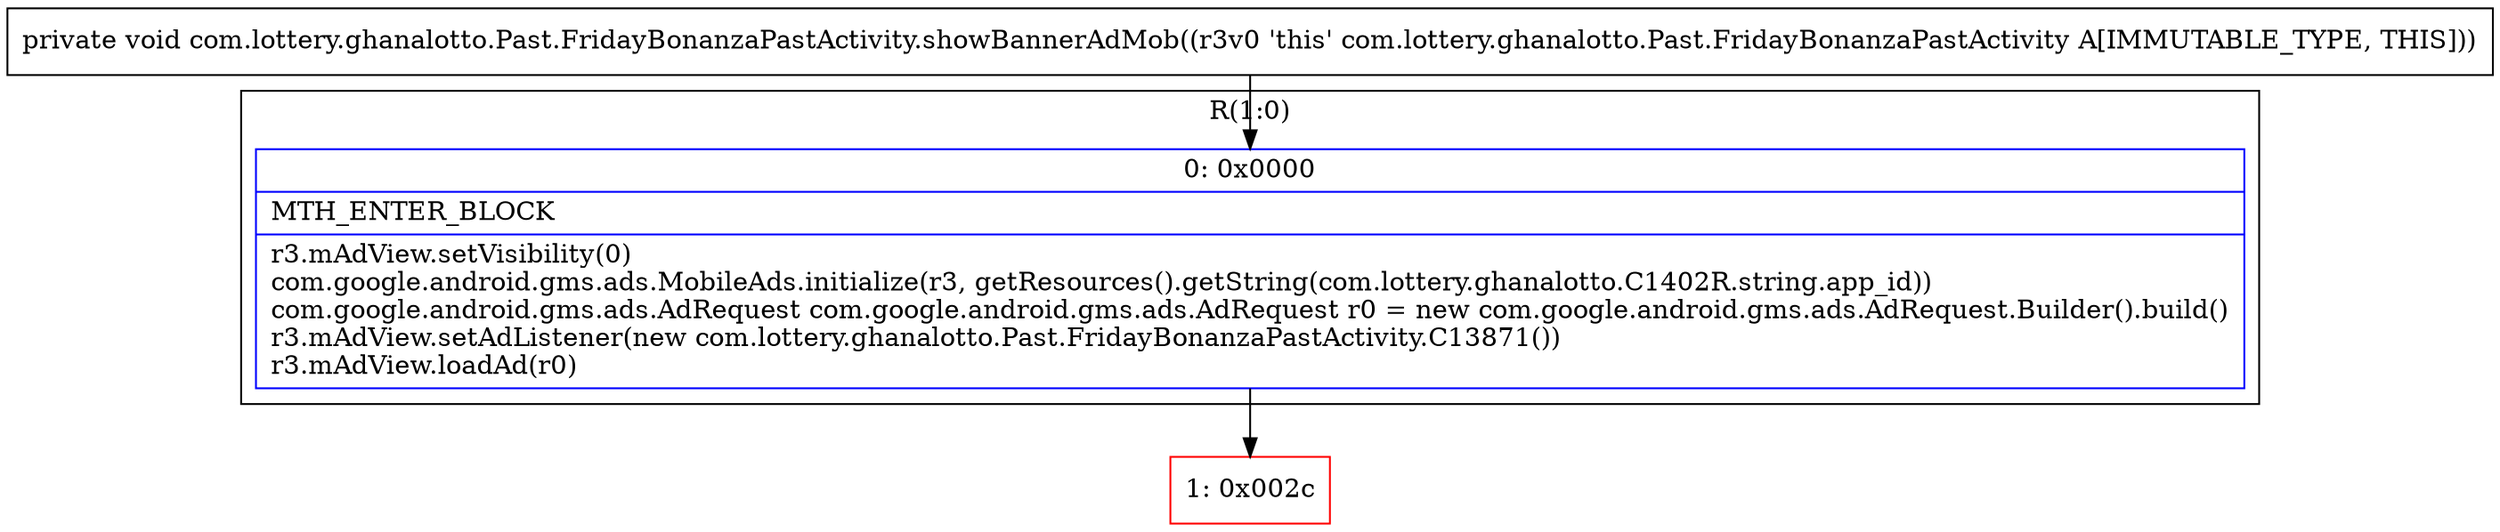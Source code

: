 digraph "CFG forcom.lottery.ghanalotto.Past.FridayBonanzaPastActivity.showBannerAdMob()V" {
subgraph cluster_Region_61673215 {
label = "R(1:0)";
node [shape=record,color=blue];
Node_0 [shape=record,label="{0\:\ 0x0000|MTH_ENTER_BLOCK\l|r3.mAdView.setVisibility(0)\lcom.google.android.gms.ads.MobileAds.initialize(r3, getResources().getString(com.lottery.ghanalotto.C1402R.string.app_id))\lcom.google.android.gms.ads.AdRequest com.google.android.gms.ads.AdRequest r0 = new com.google.android.gms.ads.AdRequest.Builder().build()\lr3.mAdView.setAdListener(new com.lottery.ghanalotto.Past.FridayBonanzaPastActivity.C13871())\lr3.mAdView.loadAd(r0)\l}"];
}
Node_1 [shape=record,color=red,label="{1\:\ 0x002c}"];
MethodNode[shape=record,label="{private void com.lottery.ghanalotto.Past.FridayBonanzaPastActivity.showBannerAdMob((r3v0 'this' com.lottery.ghanalotto.Past.FridayBonanzaPastActivity A[IMMUTABLE_TYPE, THIS])) }"];
MethodNode -> Node_0;
Node_0 -> Node_1;
}


